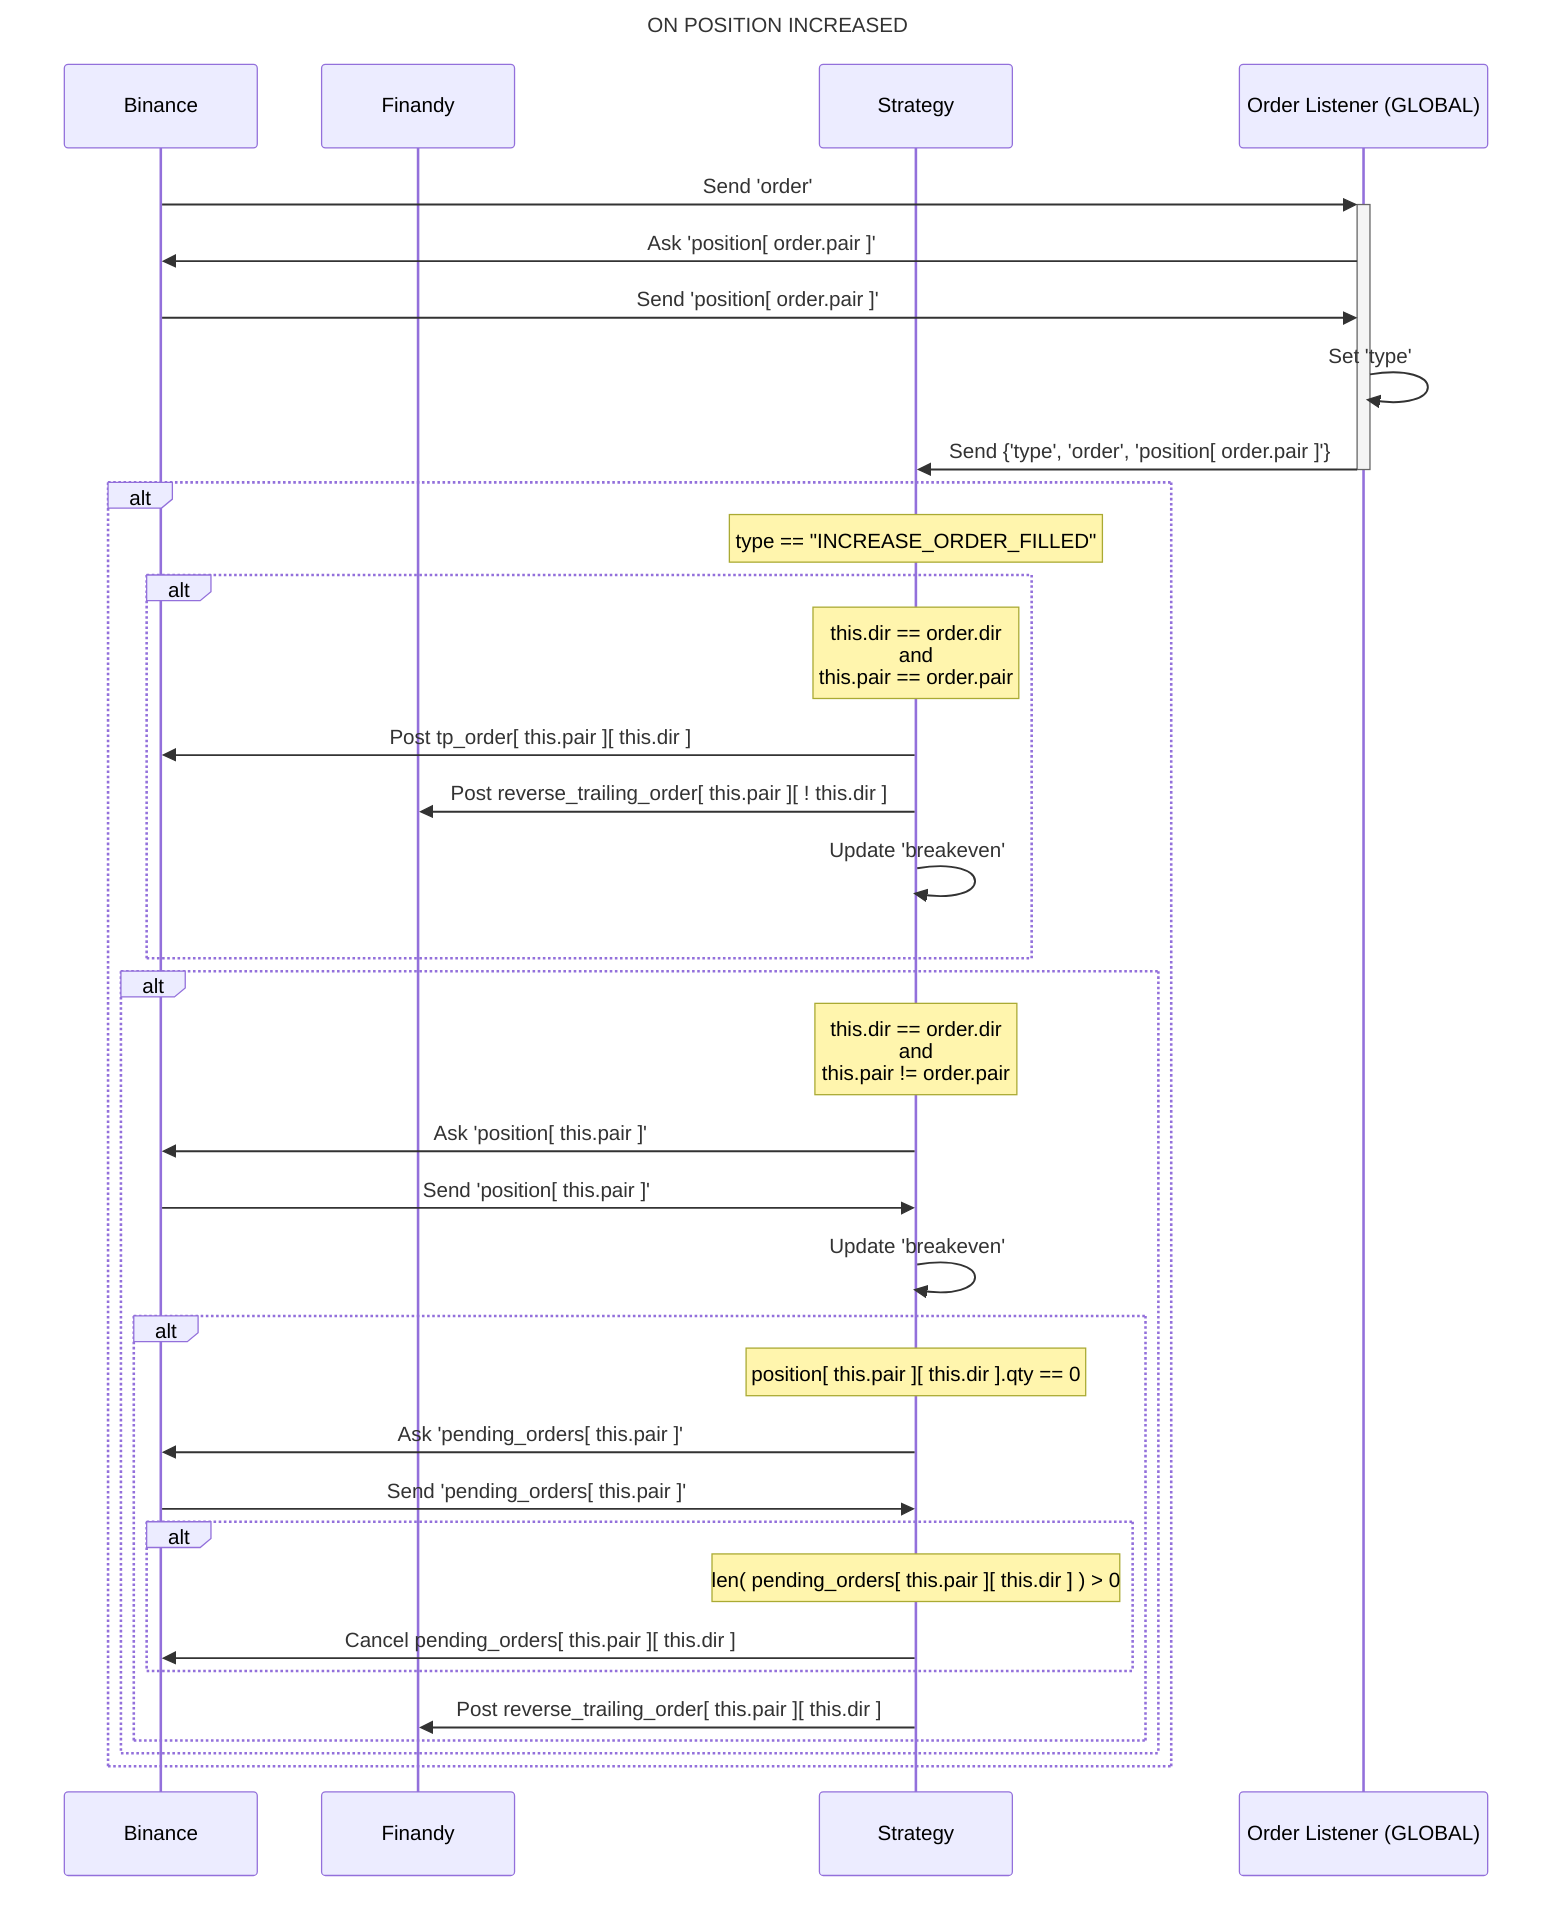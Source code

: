 sequenceDiagram

title ON POSITION INCREASED

participant BIN as Binance
participant FIN as Finandy
participant STG as Strategy
participant OLS as Order Listener (GLOBAL)

BIN ->>+ OLS: Send 'order'
OLS ->>  BIN: Ask 'position[ order.pair ]'
BIN ->>  OLS: Send 'position[ order.pair ]'
OLS ->>  OLS: Set 'type'
OLS ->>- STG: Send {'type', 'order', 'position[ order.pair ]'}
alt 
    Note over STG: type == "INCREASE_ORDER_FILLED"
    alt
        Note over STG: this.dir == order.dir <br> and <br> this.pair == order.pair
        STG ->> BIN: Post tp_order[ this.pair ][ this.dir ]
        STG ->> FIN: Post reverse_trailing_order[ this.pair ][ ! this.dir ]
        STG ->> STG: Update 'breakeven'
    end
    alt
        Note over STG: this.dir == order.dir <br> and <br> this.pair != order.pair
        STG ->> BIN: Ask 'position[ this.pair ]'
        BIN ->> STG: Send 'position[ this.pair ]'
        STG ->> STG: Update 'breakeven'
        alt
            Note over STG: position[ this.pair ][ this.dir ].qty == 0
            STG ->> BIN: Ask 'pending_orders[ this.pair ]'
            BIN ->> STG: Send 'pending_orders[ this.pair ]'
            alt
                Note over STG: len( pending_orders[ this.pair ][ this.dir ] ) > 0
                STG ->> BIN: Cancel pending_orders[ this.pair ][ this.dir ]

            end
            STG ->> FIN: Post reverse_trailing_order[ this.pair ][ this.dir ]
        end
    end 
end